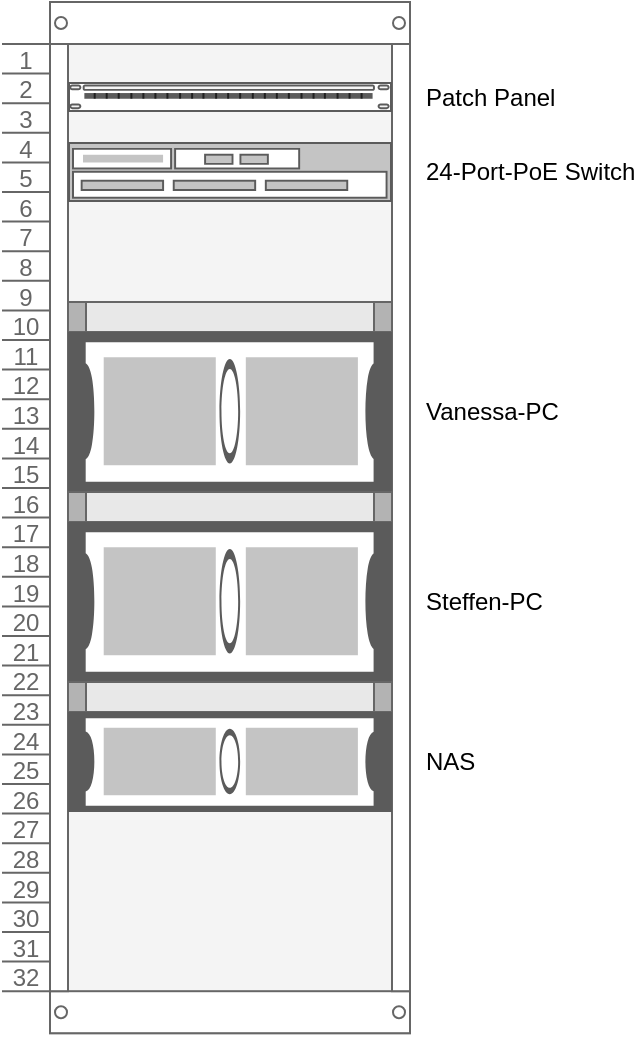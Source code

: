 <mxfile version="27.0.8">
  <diagram name="Seite-1" id="bKi48Nllbkm4q8D3LhVU">
    <mxGraphModel dx="976" dy="604" grid="1" gridSize="10" guides="1" tooltips="1" connect="1" arrows="1" fold="1" page="1" pageScale="1" pageWidth="827" pageHeight="1169" math="0" shadow="0">
      <root>
        <mxCell id="0" />
        <mxCell id="1" parent="0" />
        <mxCell id="O0rZPtdsScXkaoj67VYM-2" value="" style="strokeColor=#666666;html=1;verticalLabelPosition=bottom;labelBackgroundColor=#ffffff;verticalAlign=top;outlineConnect=0;shadow=0;dashed=0;shape=mxgraph.rackGeneral.rackCabinet3;fillColor2=#f4f4f4;container=1;collapsible=0;childLayout=rack;allowGaps=1;marginLeft=33;marginRight=9;marginTop=21;marginBottom=22;textColor=#666666;numDisp=ascend;" parent="1" vertex="1">
          <mxGeometry x="300" y="120" width="204" height="520" as="geometry" />
        </mxCell>
        <mxCell id="OOCLbScFP8qNxrVs9ZYG-3" value="Patch Panel" style="strokeColor=#666666;html=1;labelPosition=right;align=left;spacingLeft=15;shadow=0;dashed=0;outlineConnect=0;shape=mxgraph.rack.general.cat5e_rack_mount_patch_panel_24_ports;" vertex="1" parent="O0rZPtdsScXkaoj67VYM-2">
          <mxGeometry x="33" y="40" width="162" height="15" as="geometry" />
        </mxCell>
        <mxCell id="OOCLbScFP8qNxrVs9ZYG-10" value="24-Port-PoE Switch" style="strokeColor=#666666;html=1;labelPosition=right;align=left;spacingLeft=15;shadow=0;dashed=0;outlineConnect=0;shape=mxgraph.rack.general.switches_1;" vertex="1" parent="O0rZPtdsScXkaoj67VYM-2">
          <mxGeometry x="33" y="70" width="162" height="30" as="geometry" />
        </mxCell>
        <mxCell id="OOCLbScFP8qNxrVs9ZYG-5" value="" style="strokeColor=#666666;html=1;labelPosition=right;align=left;spacingLeft=15;shadow=0;dashed=0;outlineConnect=0;shape=mxgraph.rackGeneral.plate;fillColor=#e8e8e8;" vertex="1" parent="O0rZPtdsScXkaoj67VYM-2">
          <mxGeometry x="33" y="150" width="162" height="15" as="geometry" />
        </mxCell>
        <mxCell id="O0rZPtdsScXkaoj67VYM-3" value="Vanessa-PC" style="strokeColor=#666666;html=1;labelPosition=right;align=left;spacingLeft=15;shadow=0;dashed=0;outlineConnect=0;shape=mxgraph.rack.general.1u_rack_server;" parent="O0rZPtdsScXkaoj67VYM-2" vertex="1">
          <mxGeometry x="33" y="165" width="162" height="80" as="geometry" />
        </mxCell>
        <mxCell id="OOCLbScFP8qNxrVs9ZYG-6" value="" style="strokeColor=#666666;html=1;labelPosition=right;align=left;spacingLeft=15;shadow=0;dashed=0;outlineConnect=0;shape=mxgraph.rackGeneral.plate;fillColor=#e8e8e8;" vertex="1" parent="O0rZPtdsScXkaoj67VYM-2">
          <mxGeometry x="33" y="245" width="162" height="15" as="geometry" />
        </mxCell>
        <mxCell id="O0rZPtdsScXkaoj67VYM-4" value="Steffen-PC" style="strokeColor=#666666;html=1;labelPosition=right;align=left;spacingLeft=15;shadow=0;dashed=0;outlineConnect=0;shape=mxgraph.rack.general.1u_rack_server;" parent="O0rZPtdsScXkaoj67VYM-2" vertex="1">
          <mxGeometry x="33" y="260" width="162" height="80" as="geometry" />
        </mxCell>
        <mxCell id="OOCLbScFP8qNxrVs9ZYG-8" value="" style="strokeColor=#666666;html=1;labelPosition=right;align=left;spacingLeft=15;shadow=0;dashed=0;outlineConnect=0;shape=mxgraph.rackGeneral.plate;fillColor=#e8e8e8;" vertex="1" parent="O0rZPtdsScXkaoj67VYM-2">
          <mxGeometry x="33" y="340" width="162" height="15" as="geometry" />
        </mxCell>
        <mxCell id="OOCLbScFP8qNxrVs9ZYG-2" value="NAS" style="strokeColor=#666666;html=1;labelPosition=right;align=left;spacingLeft=15;shadow=0;dashed=0;outlineConnect=0;shape=mxgraph.rack.general.1u_rack_server;" vertex="1" parent="O0rZPtdsScXkaoj67VYM-2">
          <mxGeometry x="33" y="355" width="162" height="50" as="geometry" />
        </mxCell>
      </root>
    </mxGraphModel>
  </diagram>
</mxfile>
